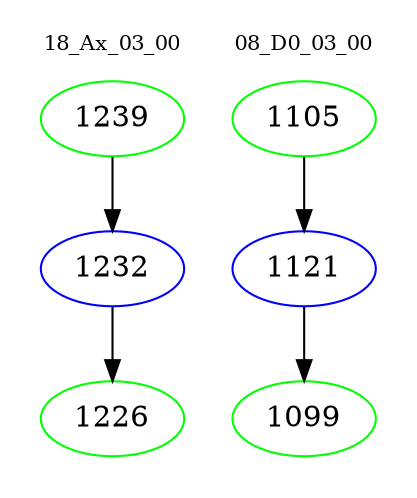digraph{
subgraph cluster_0 {
color = white
label = "18_Ax_03_00";
fontsize=10;
T0_1239 [label="1239", color="green"]
T0_1239 -> T0_1232 [color="black"]
T0_1232 [label="1232", color="blue"]
T0_1232 -> T0_1226 [color="black"]
T0_1226 [label="1226", color="green"]
}
subgraph cluster_1 {
color = white
label = "08_D0_03_00";
fontsize=10;
T1_1105 [label="1105", color="green"]
T1_1105 -> T1_1121 [color="black"]
T1_1121 [label="1121", color="blue"]
T1_1121 -> T1_1099 [color="black"]
T1_1099 [label="1099", color="green"]
}
}
